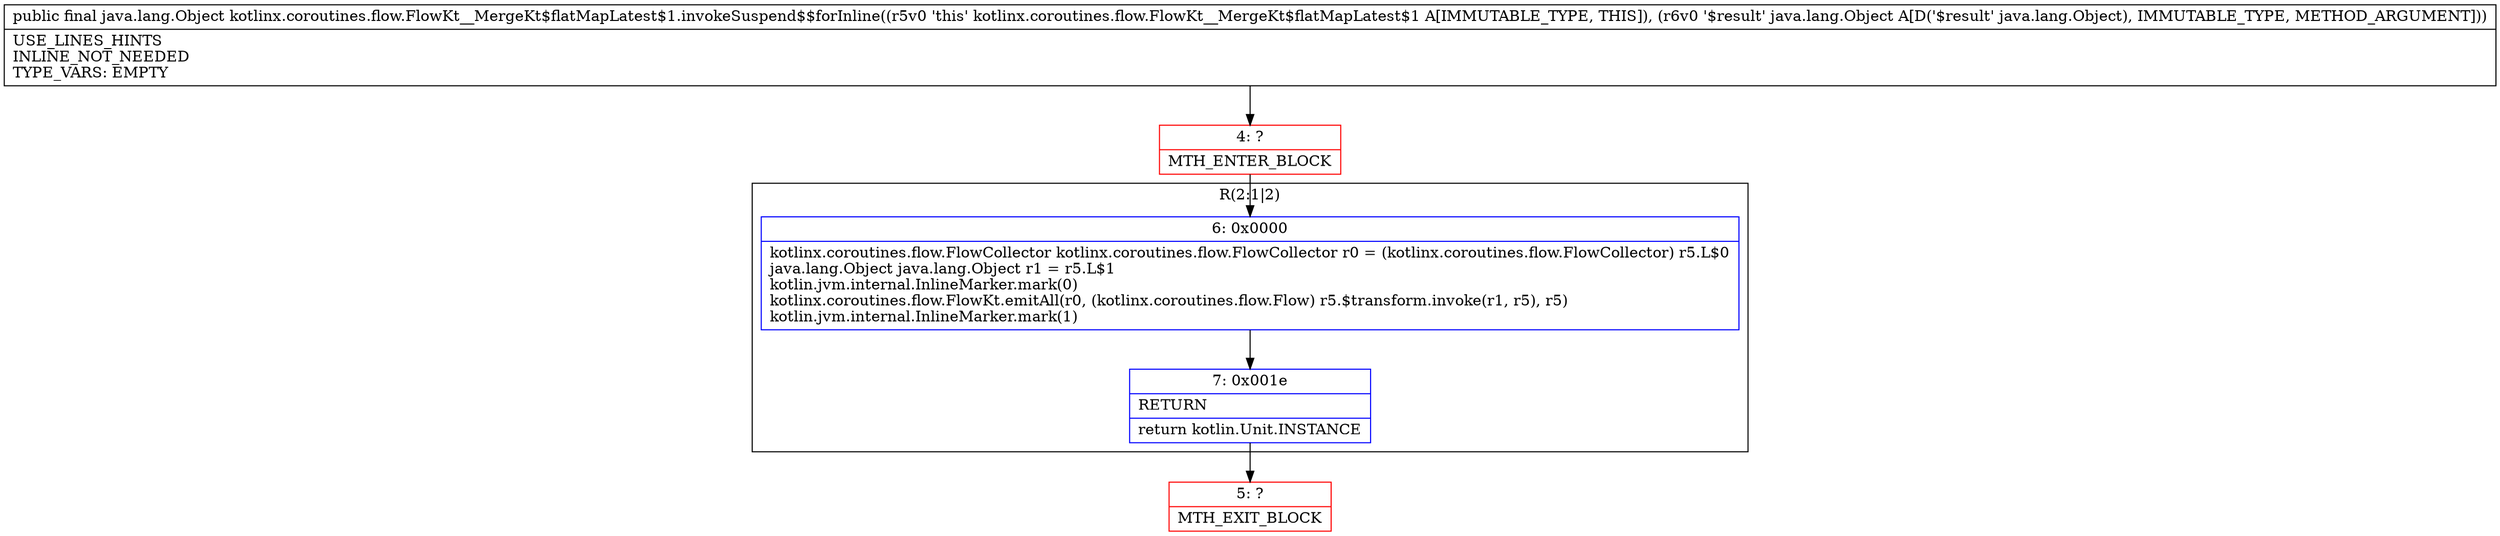 digraph "CFG forkotlinx.coroutines.flow.FlowKt__MergeKt$flatMapLatest$1.invokeSuspend$$forInline(Ljava\/lang\/Object;)Ljava\/lang\/Object;" {
subgraph cluster_Region_1333367111 {
label = "R(2:1|2)";
node [shape=record,color=blue];
Node_6 [shape=record,label="{6\:\ 0x0000|kotlinx.coroutines.flow.FlowCollector kotlinx.coroutines.flow.FlowCollector r0 = (kotlinx.coroutines.flow.FlowCollector) r5.L$0\ljava.lang.Object java.lang.Object r1 = r5.L$1\lkotlin.jvm.internal.InlineMarker.mark(0)\lkotlinx.coroutines.flow.FlowKt.emitAll(r0, (kotlinx.coroutines.flow.Flow) r5.$transform.invoke(r1, r5), r5)\lkotlin.jvm.internal.InlineMarker.mark(1)\l}"];
Node_7 [shape=record,label="{7\:\ 0x001e|RETURN\l|return kotlin.Unit.INSTANCE\l}"];
}
Node_4 [shape=record,color=red,label="{4\:\ ?|MTH_ENTER_BLOCK\l}"];
Node_5 [shape=record,color=red,label="{5\:\ ?|MTH_EXIT_BLOCK\l}"];
MethodNode[shape=record,label="{public final java.lang.Object kotlinx.coroutines.flow.FlowKt__MergeKt$flatMapLatest$1.invokeSuspend$$forInline((r5v0 'this' kotlinx.coroutines.flow.FlowKt__MergeKt$flatMapLatest$1 A[IMMUTABLE_TYPE, THIS]), (r6v0 '$result' java.lang.Object A[D('$result' java.lang.Object), IMMUTABLE_TYPE, METHOD_ARGUMENT]))  | USE_LINES_HINTS\lINLINE_NOT_NEEDED\lTYPE_VARS: EMPTY\l}"];
MethodNode -> Node_4;Node_6 -> Node_7;
Node_7 -> Node_5;
Node_4 -> Node_6;
}

